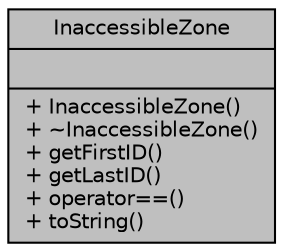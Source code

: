 digraph "InaccessibleZone"
{
  edge [fontname="Helvetica",fontsize="10",labelfontname="Helvetica",labelfontsize="10"];
  node [fontname="Helvetica",fontsize="10",shape=record];
  Node1 [label="{InaccessibleZone\n||+ InaccessibleZone()\l+ ~InaccessibleZone()\l+ getFirstID()\l+ getLastID()\l+ operator==()\l+ toString()\l}",height=0.2,width=0.4,color="black", fillcolor="grey75", style="filled", fontcolor="black"];
}

